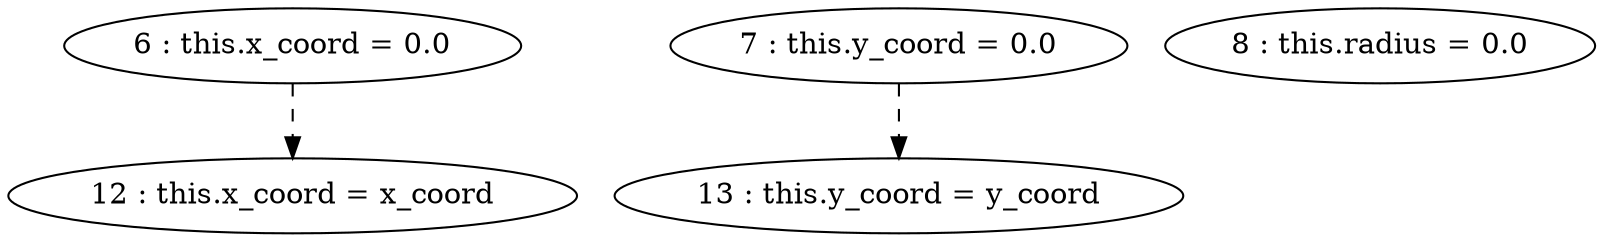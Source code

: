 digraph G {
"6 : this.x_coord = 0.0"
"6 : this.x_coord = 0.0" -> "12 : this.x_coord = x_coord" [style=dashed]
"7 : this.y_coord = 0.0"
"7 : this.y_coord = 0.0" -> "13 : this.y_coord = y_coord" [style=dashed]
"8 : this.radius = 0.0"
"12 : this.x_coord = x_coord"
"13 : this.y_coord = y_coord"
}